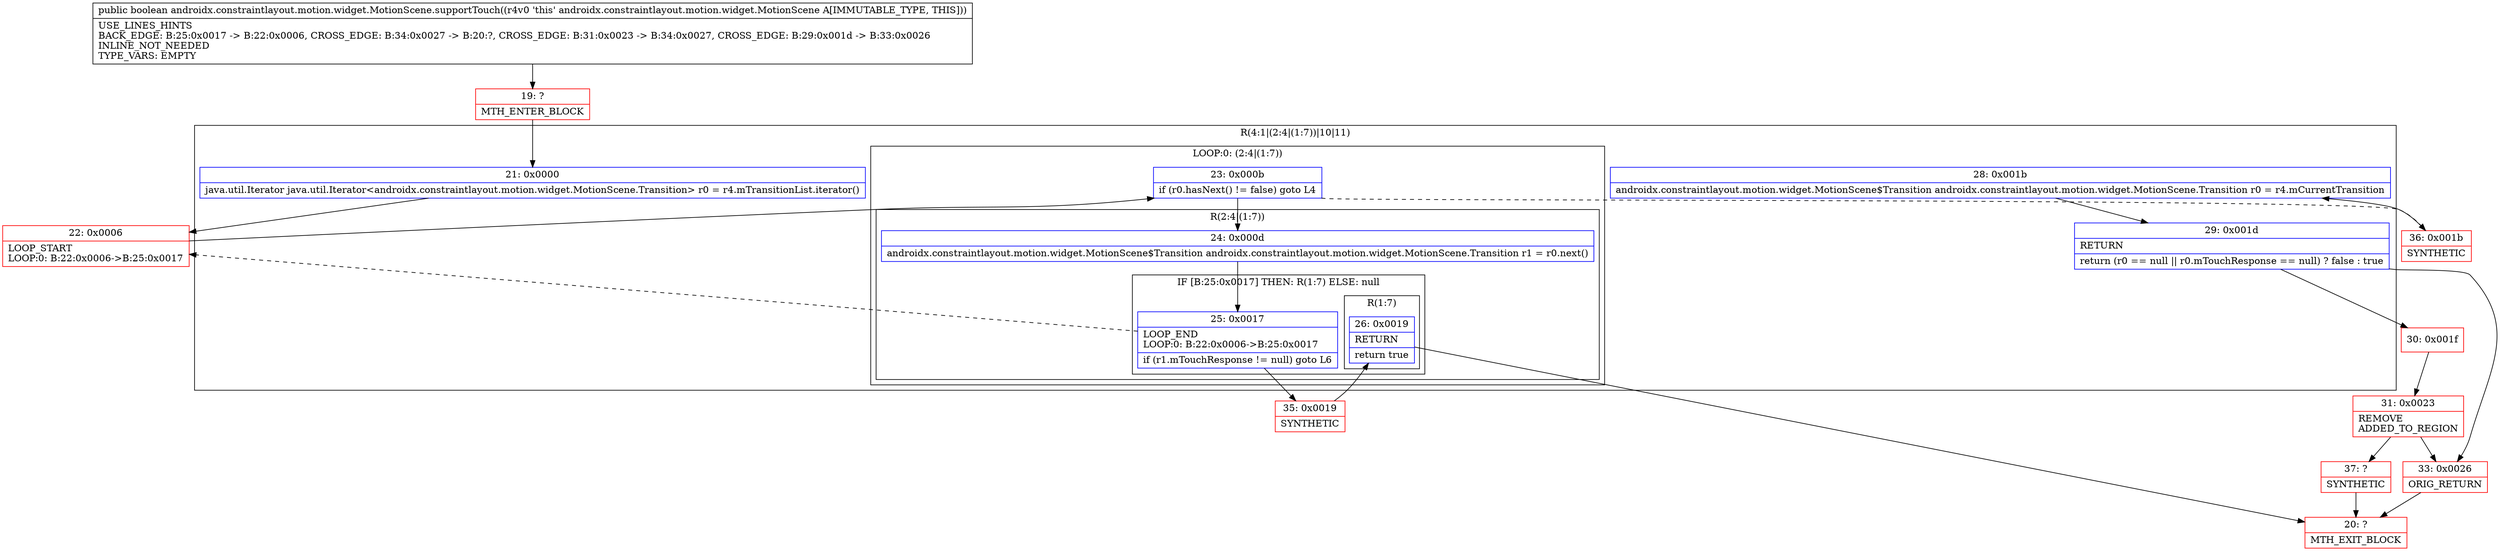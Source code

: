 digraph "CFG forandroidx.constraintlayout.motion.widget.MotionScene.supportTouch()Z" {
subgraph cluster_Region_65380909 {
label = "R(4:1|(2:4|(1:7))|10|11)";
node [shape=record,color=blue];
Node_21 [shape=record,label="{21\:\ 0x0000|java.util.Iterator java.util.Iterator\<androidx.constraintlayout.motion.widget.MotionScene.Transition\> r0 = r4.mTransitionList.iterator()\l}"];
subgraph cluster_LoopRegion_2118400833 {
label = "LOOP:0: (2:4|(1:7))";
node [shape=record,color=blue];
Node_23 [shape=record,label="{23\:\ 0x000b|if (r0.hasNext() != false) goto L4\l}"];
subgraph cluster_Region_1349575000 {
label = "R(2:4|(1:7))";
node [shape=record,color=blue];
Node_24 [shape=record,label="{24\:\ 0x000d|androidx.constraintlayout.motion.widget.MotionScene$Transition androidx.constraintlayout.motion.widget.MotionScene.Transition r1 = r0.next()\l}"];
subgraph cluster_IfRegion_1515920471 {
label = "IF [B:25:0x0017] THEN: R(1:7) ELSE: null";
node [shape=record,color=blue];
Node_25 [shape=record,label="{25\:\ 0x0017|LOOP_END\lLOOP:0: B:22:0x0006\-\>B:25:0x0017\l|if (r1.mTouchResponse != null) goto L6\l}"];
subgraph cluster_Region_1073918145 {
label = "R(1:7)";
node [shape=record,color=blue];
Node_26 [shape=record,label="{26\:\ 0x0019|RETURN\l|return true\l}"];
}
}
}
}
Node_28 [shape=record,label="{28\:\ 0x001b|androidx.constraintlayout.motion.widget.MotionScene$Transition androidx.constraintlayout.motion.widget.MotionScene.Transition r0 = r4.mCurrentTransition\l}"];
Node_29 [shape=record,label="{29\:\ 0x001d|RETURN\l|return (r0 == null \|\| r0.mTouchResponse == null) ? false : true\l}"];
}
Node_19 [shape=record,color=red,label="{19\:\ ?|MTH_ENTER_BLOCK\l}"];
Node_22 [shape=record,color=red,label="{22\:\ 0x0006|LOOP_START\lLOOP:0: B:22:0x0006\-\>B:25:0x0017\l}"];
Node_35 [shape=record,color=red,label="{35\:\ 0x0019|SYNTHETIC\l}"];
Node_20 [shape=record,color=red,label="{20\:\ ?|MTH_EXIT_BLOCK\l}"];
Node_36 [shape=record,color=red,label="{36\:\ 0x001b|SYNTHETIC\l}"];
Node_30 [shape=record,color=red,label="{30\:\ 0x001f}"];
Node_31 [shape=record,color=red,label="{31\:\ 0x0023|REMOVE\lADDED_TO_REGION\l}"];
Node_37 [shape=record,color=red,label="{37\:\ ?|SYNTHETIC\l}"];
Node_33 [shape=record,color=red,label="{33\:\ 0x0026|ORIG_RETURN\l}"];
MethodNode[shape=record,label="{public boolean androidx.constraintlayout.motion.widget.MotionScene.supportTouch((r4v0 'this' androidx.constraintlayout.motion.widget.MotionScene A[IMMUTABLE_TYPE, THIS]))  | USE_LINES_HINTS\lBACK_EDGE: B:25:0x0017 \-\> B:22:0x0006, CROSS_EDGE: B:34:0x0027 \-\> B:20:?, CROSS_EDGE: B:31:0x0023 \-\> B:34:0x0027, CROSS_EDGE: B:29:0x001d \-\> B:33:0x0026\lINLINE_NOT_NEEDED\lTYPE_VARS: EMPTY\l}"];
MethodNode -> Node_19;Node_21 -> Node_22;
Node_23 -> Node_24;
Node_23 -> Node_36[style=dashed];
Node_24 -> Node_25;
Node_25 -> Node_22[style=dashed];
Node_25 -> Node_35;
Node_26 -> Node_20;
Node_28 -> Node_29;
Node_29 -> Node_30;
Node_29 -> Node_33;
Node_19 -> Node_21;
Node_22 -> Node_23;
Node_35 -> Node_26;
Node_36 -> Node_28;
Node_30 -> Node_31;
Node_31 -> Node_33;
Node_31 -> Node_37;
Node_37 -> Node_20;
Node_33 -> Node_20;
}

